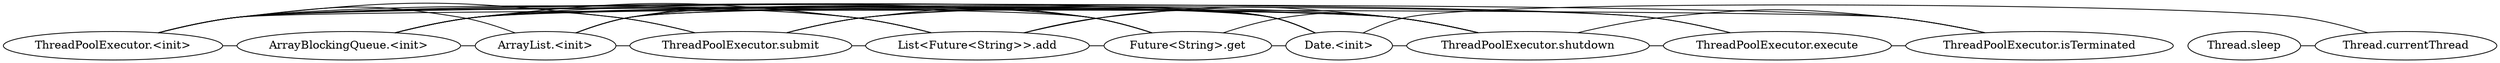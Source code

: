 graph {
    { rank=same;"ThreadPoolExecutor.<init>";"ArrayBlockingQueue.<init>";"ArrayList.<init>";"ThreadPoolExecutor.submit";"List<Future<String>>.add";"Future<String>.get";"Date.<init>";"ThreadPoolExecutor.shutdown";"Thread.sleep";"Thread.currentThread";"ThreadPoolExecutor.execute";"ThreadPoolExecutor.isTerminated";}
"ThreadPoolExecutor.<init>" -- "ArrayBlockingQueue.<init>" 
"ThreadPoolExecutor.<init>" -- "ArrayList.<init>" 
"ThreadPoolExecutor.<init>" -- "ThreadPoolExecutor.submit" 
"ThreadPoolExecutor.<init>" -- "List<Future<String>>.add" 
"ThreadPoolExecutor.<init>" -- "Future<String>.get" 
"ThreadPoolExecutor.<init>" -- "Date.<init>" 
"ThreadPoolExecutor.<init>" -- "ThreadPoolExecutor.shutdown" 
"ThreadPoolExecutor.<init>" -- "ThreadPoolExecutor.execute" 
"ThreadPoolExecutor.<init>" -- "ThreadPoolExecutor.isTerminated" 
"ArrayBlockingQueue.<init>" -- "ArrayList.<init>" 
"ArrayBlockingQueue.<init>" -- "ThreadPoolExecutor.submit" 
"ArrayBlockingQueue.<init>" -- "List<Future<String>>.add" 
"ArrayBlockingQueue.<init>" -- "Future<String>.get" 
"ArrayBlockingQueue.<init>" -- "Date.<init>" 
"ArrayBlockingQueue.<init>" -- "ThreadPoolExecutor.shutdown" 
"ArrayBlockingQueue.<init>" -- "ThreadPoolExecutor.execute" 
"ArrayBlockingQueue.<init>" -- "ThreadPoolExecutor.isTerminated" 
"ArrayList.<init>" -- "ThreadPoolExecutor.submit" 
"ArrayList.<init>" -- "List<Future<String>>.add" 
"ArrayList.<init>" -- "Future<String>.get" 
"ArrayList.<init>" -- "Date.<init>" 
"ArrayList.<init>" -- "ThreadPoolExecutor.shutdown" 
"ThreadPoolExecutor.submit" -- "List<Future<String>>.add" 
"ThreadPoolExecutor.submit" -- "Future<String>.get" 
"ThreadPoolExecutor.submit" -- "Date.<init>" 
"ThreadPoolExecutor.submit" -- "ThreadPoolExecutor.shutdown" 
"List<Future<String>>.add" -- "Future<String>.get" 
"List<Future<String>>.add" -- "Date.<init>" 
"List<Future<String>>.add" -- "ThreadPoolExecutor.shutdown" 
"Future<String>.get" -- "Date.<init>" 
"Future<String>.get" -- "ThreadPoolExecutor.shutdown" 
"Date.<init>" -- "ThreadPoolExecutor.shutdown" 
"Date.<init>" -- "Thread.currentThread" 
"ThreadPoolExecutor.shutdown" -- "ThreadPoolExecutor.execute" 
"ThreadPoolExecutor.shutdown" -- "ThreadPoolExecutor.isTerminated" 
"Thread.sleep" -- "Thread.currentThread" 
"ThreadPoolExecutor.execute" -- "ThreadPoolExecutor.isTerminated" 
}